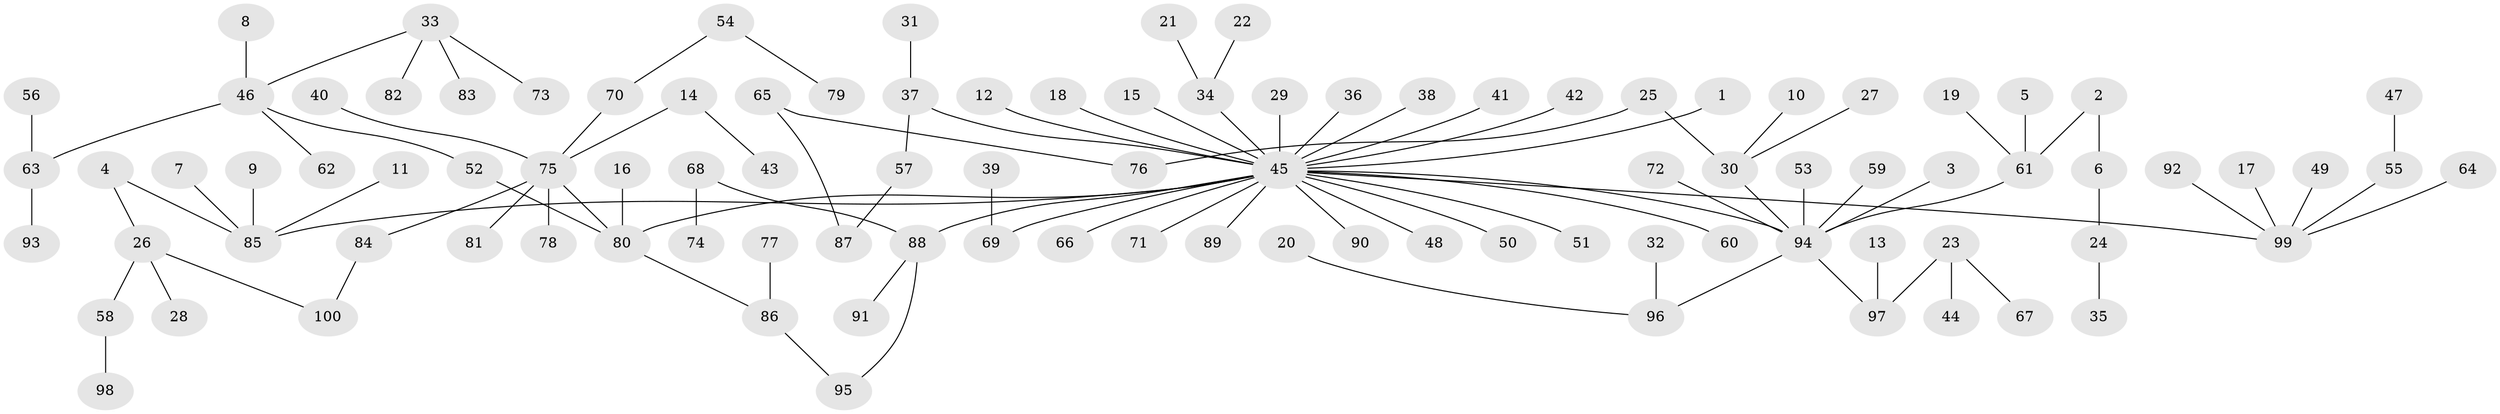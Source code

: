 // original degree distribution, {26: 0.007042253521126761, 6: 0.02112676056338028, 10: 0.007042253521126761, 5: 0.035211267605633804, 7: 0.007042253521126761, 1: 0.6267605633802817, 3: 0.07746478873239436, 2: 0.16901408450704225, 4: 0.04225352112676056, 8: 0.007042253521126761}
// Generated by graph-tools (version 1.1) at 2025/36/03/04/25 23:36:54]
// undirected, 100 vertices, 102 edges
graph export_dot {
  node [color=gray90,style=filled];
  1;
  2;
  3;
  4;
  5;
  6;
  7;
  8;
  9;
  10;
  11;
  12;
  13;
  14;
  15;
  16;
  17;
  18;
  19;
  20;
  21;
  22;
  23;
  24;
  25;
  26;
  27;
  28;
  29;
  30;
  31;
  32;
  33;
  34;
  35;
  36;
  37;
  38;
  39;
  40;
  41;
  42;
  43;
  44;
  45;
  46;
  47;
  48;
  49;
  50;
  51;
  52;
  53;
  54;
  55;
  56;
  57;
  58;
  59;
  60;
  61;
  62;
  63;
  64;
  65;
  66;
  67;
  68;
  69;
  70;
  71;
  72;
  73;
  74;
  75;
  76;
  77;
  78;
  79;
  80;
  81;
  82;
  83;
  84;
  85;
  86;
  87;
  88;
  89;
  90;
  91;
  92;
  93;
  94;
  95;
  96;
  97;
  98;
  99;
  100;
  1 -- 45 [weight=1.0];
  2 -- 6 [weight=1.0];
  2 -- 61 [weight=1.0];
  3 -- 94 [weight=1.0];
  4 -- 26 [weight=1.0];
  4 -- 85 [weight=1.0];
  5 -- 61 [weight=1.0];
  6 -- 24 [weight=1.0];
  7 -- 85 [weight=1.0];
  8 -- 46 [weight=1.0];
  9 -- 85 [weight=1.0];
  10 -- 30 [weight=1.0];
  11 -- 85 [weight=1.0];
  12 -- 45 [weight=1.0];
  13 -- 97 [weight=1.0];
  14 -- 43 [weight=1.0];
  14 -- 75 [weight=1.0];
  15 -- 45 [weight=1.0];
  16 -- 80 [weight=1.0];
  17 -- 99 [weight=1.0];
  18 -- 45 [weight=1.0];
  19 -- 61 [weight=1.0];
  20 -- 96 [weight=1.0];
  21 -- 34 [weight=1.0];
  22 -- 34 [weight=1.0];
  23 -- 44 [weight=1.0];
  23 -- 67 [weight=1.0];
  23 -- 97 [weight=1.0];
  24 -- 35 [weight=1.0];
  25 -- 30 [weight=1.0];
  25 -- 76 [weight=1.0];
  26 -- 28 [weight=1.0];
  26 -- 58 [weight=1.0];
  26 -- 100 [weight=1.0];
  27 -- 30 [weight=1.0];
  29 -- 45 [weight=1.0];
  30 -- 94 [weight=1.0];
  31 -- 37 [weight=1.0];
  32 -- 96 [weight=1.0];
  33 -- 46 [weight=1.0];
  33 -- 73 [weight=1.0];
  33 -- 82 [weight=1.0];
  33 -- 83 [weight=1.0];
  34 -- 45 [weight=1.0];
  36 -- 45 [weight=1.0];
  37 -- 45 [weight=1.0];
  37 -- 57 [weight=1.0];
  38 -- 45 [weight=1.0];
  39 -- 69 [weight=1.0];
  40 -- 75 [weight=1.0];
  41 -- 45 [weight=1.0];
  42 -- 45 [weight=1.0];
  45 -- 48 [weight=1.0];
  45 -- 50 [weight=1.0];
  45 -- 51 [weight=1.0];
  45 -- 60 [weight=1.0];
  45 -- 66 [weight=1.0];
  45 -- 69 [weight=1.0];
  45 -- 71 [weight=1.0];
  45 -- 80 [weight=1.0];
  45 -- 85 [weight=1.0];
  45 -- 88 [weight=1.0];
  45 -- 89 [weight=1.0];
  45 -- 90 [weight=1.0];
  45 -- 94 [weight=1.0];
  45 -- 99 [weight=1.0];
  46 -- 52 [weight=1.0];
  46 -- 62 [weight=1.0];
  46 -- 63 [weight=1.0];
  47 -- 55 [weight=1.0];
  49 -- 99 [weight=1.0];
  52 -- 80 [weight=1.0];
  53 -- 94 [weight=1.0];
  54 -- 70 [weight=1.0];
  54 -- 79 [weight=1.0];
  55 -- 99 [weight=1.0];
  56 -- 63 [weight=1.0];
  57 -- 87 [weight=1.0];
  58 -- 98 [weight=1.0];
  59 -- 94 [weight=1.0];
  61 -- 94 [weight=1.0];
  63 -- 93 [weight=1.0];
  64 -- 99 [weight=1.0];
  65 -- 76 [weight=1.0];
  65 -- 87 [weight=1.0];
  68 -- 74 [weight=1.0];
  68 -- 88 [weight=1.0];
  70 -- 75 [weight=1.0];
  72 -- 94 [weight=1.0];
  75 -- 78 [weight=1.0];
  75 -- 80 [weight=1.0];
  75 -- 81 [weight=1.0];
  75 -- 84 [weight=1.0];
  77 -- 86 [weight=1.0];
  80 -- 86 [weight=1.0];
  84 -- 100 [weight=1.0];
  86 -- 95 [weight=1.0];
  88 -- 91 [weight=1.0];
  88 -- 95 [weight=1.0];
  92 -- 99 [weight=1.0];
  94 -- 96 [weight=1.0];
  94 -- 97 [weight=1.0];
}
